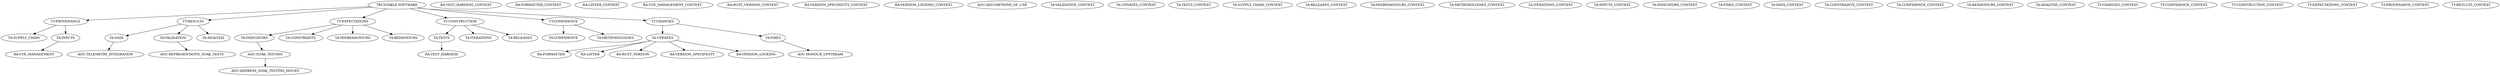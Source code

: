 # This file is automatically generated by dotstop and should not be edited manually.
# Generated using trustable 2025.5.29.

digraph G {
"TT-PROVENANCE" -> "TA-SUPPLY_CHAIN" [sha="8d155472be832a02dc508c2645f2b579fed6cd3375d81da79eb6e72e3529faf1"];
"TA-TESTS" -> "RA-TEST_HARNESS" [sha="18c7ca56e8874d847e2e180196fae98852aa9658832811905354438bf18dbce5"];
"RA-TEST_HARNESS_CONTEXT" [sha="1a3c4bc77d228289f20c6b7ddcc028489dc9d613c3858f533aae734eedaeea90"];
"RA-TEST_HARNESS" [sha="8a92c1d55473764dd92acdf9c7c3d9bb90fd222d200257e09654c129d3fb58c4"];
"TA-UPDATES" -> "RA-FORMATTER" [sha="8f6be967e10e9c072d131d18c2abddd7a99e8dcdc27b8d9712908fd343955b71"];
"RA-FORMATTER" [sha=e1cec1f1189092a7a610eb3c52879b8f22057ec1177823f552dd016fd1ffbd83];
"RA-FORMATTER_CONTEXT" [sha=ef8e0fc02ef1fd90b62cdf057b37f734f5ee7939bee5e752035be7330fbb8a44];
"TA-UPDATES" -> "RA-LINTER" [sha="4bc816fefe9a87d934060ec613ac13d7d480f427d8b568ee8997c56ad9d105a4"];
"RA-LINTER_CONTEXT" [sha="31502b977b54920c5a3623044000ed43a690d8a91567620d5f2a700847b16faa"];
"RA-LINTER" [sha=d18fb385199783b06be9bbaa66c94a13f7115a856dae1190d839ee3a82783da4];
"TA-INPUTS" -> "RA-CVE_MANAGEMENT" [sha="183f6d0274448b8716254b0c43e90e29c6d5bf477397212ea72b9699a3bcf7e7"];
"RA-CVE_MANAGEMENT_CONTEXT" [sha="4adf515d5e1b38acd63d8f07d22f1ea0ffb1aab8c2e49f93c2a272ced19674de"];
"RA-CVE_MANAGEMENT" [sha=c2a8ead96ef7a6eacae7e20a379ae40f5e5dbdc4a4761880d396d440a83dd20a];
"TA-UPDATES" -> "RA-RUST_VERSION" [sha=dd35c1ea1b9f67cd7eeb83458684244953655acb169e21d07667f6bbe6a3313f];
"TA-UPDATES" -> "RA-VERSION_SPECIFICITY" [sha="3e2d642e8dc61cd0ba1f0566e34ee431ec57fb28a7833bb14462c2cee05a1217"];
"RA-RUST_VERSION_CONTEXT" [sha="59f47289c359a74ed37c24391dd66c649646896fa480cef888083dae710230a5"];
"RA-RUST_VERSION" [sha="805259407164de1640f007ed23579f0a4095cc4a82b987cb31500cc715f8464c"];
"RA-VERSION_SPECIFICITY_CONTEXT" [sha="1a0f2957dee2ea6d8becab9aa110b71c41489aed644de91f2a27aea81b9fa3d4"];
"RA-VERSION_SPECIFICITY" [sha=ac091343911a939d4eed109acbd95bf7a6586445f373c80df39c288ed996aa04];
"RA-VERSION_LOCKING_CONTEXT" [sha=f69a01164337e3c5190a33b46320cd82b0937205f3a78d3717d74b4c75b0ca1d];
"TA-UPDATES" -> "RA-VERSION_LOCKING" [sha="969cb85ea4d653177819e8799cce4099204bb0c2221230e46c1ed7b68e44d12d"];
"RA-VERSION_LOCKING" [sha="7b0f56c1467121ba719a2419de9f34aa2e57bf35bc583de9bb32e473e896df6d"];
"TA-DATA" -> "AOU-TELEMETRY_INTEGRATION" [sha=b51ec551db44e549119e4c1adf12551654c19c0b713379fbbd08a1db9416bde7];
"TA-VALIDATION" -> "AOU-REPRESENTATIVE_SOAK_TESTS" [sha=d9bcaa96e0a5afd3ed76a9b8d34e8e236f7c12ca8abb0955ae39d6ec8eab6257];
"TA-FIXES" -> "AOU-HONOUR_UPSTREAM" [sha="34978fb97af4ff9203167c93b0241ca12975a335355278e1c696eac7c50c78dc"];
"AOU-SOAK_TESTING" -> "AOU-ADDRESS_SOAK_TESTING_ISSUES" [sha=a55c906a7d82ce810b27923163556e1535e227d80e610ef98675a615d8cf442c];
"TA-INDICATORS" -> "AOU-SOAK_TESTING" [sha=f49b0a46745293c69cd975dc6ce3beeaca8cc3e52471cfd2e107f29a0493e619];
"AOU-TELEMETRY_INTEGRATION" [sha=e64316307fec166099333f2549e8a573676285d06d90b255a218ad063d13ba20];
"AOU-REPRESENTATIVE_SOAK_TESTS" [sha="9343dd582a559738d4fb35b8c81916617100c8c7babbefa25eab8be680f25d09"];
"AOU-HONOUR_UPSTREAM" [sha=edef3bcf2a0b2e01362f856d0078bc58fb4147d020399864663520cb0d2dbbd9];
"AOU-ADDRESS_SOAK_TESTING_ISSUES" [sha=c30a707ed898a7826322969e4282fdc05b355adaedb81401d0684f7375bec03d];
"AOU-ASSUMPTIONS_OF_USE" [sha="43d5c67f83919de5b8061535cae6ff9740b52b160090da774da4ff0e567cc4de"];
"AOU-SOAK_TESTING" [sha=b1e25c3f37662a5498e7ea75f07a1257cc867e100fbad039315d1a55f003150c];
"TRUSTABLE-SOFTWARE" -> "TT-RESULTS" [sha="8ebd1a56b1758b78ba8aac3f4edae8522c5aa3f7f78f6e8bf20681a8dc641390"];
"TRUSTABLE-SOFTWARE" -> "TT-PROVENANCE" [sha=cb15a1198883c829414bcbfe8facf185761e76e1829dbd652c6ba43e845baf89];
"TRUSTABLE-SOFTWARE" -> "TT-EXPECTATIONS" [sha="095fa3de9e338cfe70bd170897b0e0f6c4baa562e9e8500af09c0e7113be4a7b"];
"TRUSTABLE-SOFTWARE" -> "TT-CONSTRUCTION" [sha=f0aa867b5e98cf2a613cb41e4c1781ef15c2d474da1256fe52f78143a3568ae3];
"TRUSTABLE-SOFTWARE" -> "TT-CONFIDENCE" [sha="794d2a149d7599a605f199ab0e0d06bcd0c368dd7ca3e0497b097944bb2292d0"];
"TRUSTABLE-SOFTWARE" -> "TT-CHANGES" [sha=e1d4ed97b6c3a3b63449525c756c595ac611378daabf9d391e4ab22eda83431d];
"TRUSTABLE-SOFTWARE" [sha="0ee34ac763c88e239317c910ece9e6c8e7630057d661880a668bce5746e6d0fc"];
"TT-CONFIDENCE" -> "TA-CONFIDENCE" [sha="8da51b08feaf190447b0ef3b81571e0d154d8ae14e5b6b6cdf3f733ba36a4416"];
"TT-CONFIDENCE" -> "TA-METHODOLOGIES" [sha=d851fc98bfe69918102c0fff3126d7868497acd05791ff989e99bd7f5d2c03f4];
"TT-RESULTS" -> "TA-ANALYSIS" [sha=e38dabbcd806b320bc91a14a99c80510402513454d239f2c68970abcc28696b3];
"TT-RESULTS" -> "TA-VALIDATION" [sha="5d01a5f457e49e0ca1bfbe343063210681e45c7ff3a4b408acd10e9e7c8f7442"];
"TT-RESULTS" -> "TA-DATA" [sha=c32ec353c886f8e8453fc81d3c22f79d0c3dd1c49ca61f8e3d667d9cfd2df333];
"TT-EXPECTATIONS" -> "TA-INDICATORS" [sha="02363119362f62b9c3e6964ce8ce1040cc02addc6744bff4988d7b800a325b27"];
"TT-EXPECTATIONS" -> "TA-CONSTRAINTS" [sha="0a27dfbdac555f0bf00df3bf9891ec8e3f0cd21e7b2fc0bef90bf1354bd136bc"];
"TT-EXPECTATIONS" -> "TA-MISBEHAVIOURS" [sha="3ed521c03263953246e4c328058c7a089f69b88fa4032fd7817abbd890112d39"];
"TT-EXPECTATIONS" -> "TA-BEHAVIOURS" [sha=c791907335b64629c40fa3904cb1ee2f90bcd108651d768bfdb5745e77f277a9];
"TT-CHANGES" -> "TA-UPDATES" [sha=e8fdebd723f00411bed32c98a1cd3b047d9f4d45724e29c1a57be00cc1e0c5c3];
"TT-CHANGES" -> "TA-FIXES" [sha="73c42e776c0f2067bec787580363c92032595da75573d5793f13c5e3559d044d"];
"TT-CONSTRUCTION" -> "TA-ITERATIONS" [sha="1365c148e1f8685e0c673a14b5aebb55d3542b6a2aa38614c23051a8cb797625"];
"TT-CONSTRUCTION" -> "TA-RELEASES" [sha="60673fda603b2c0da8ca6828b688e640168a78c53d8ba33d6d92a5943f1ed07a"];
"TT-CONSTRUCTION" -> "TA-TESTS" [sha=ab76e6a5f7779b0b3370f17fbafbbcafb891a5a68a0b01132706bdf737761857];
"TT-PROVENANCE" -> "TA-INPUTS" [sha="2522fb87e9a65707c0cf68f12e2076d40285e40adcbd9e90e92e4919e1deb563"];
"TT-CHANGES" [sha="4a086732b7536c247f46e786c690bc81c34fe82490fda85f0797983d1fa1ba72"];
"TA-VALIDATION_CONTEXT" [sha=a3b86d7cbdd98349ce1e55223d348390f44113e4c32302e0a304b2afa6f73e3d];
"TA-VALIDATION" [sha="20f6d87b89d9fbffe427a734ab70906c26ad787e53032a8c4f4d599227704be6"];
"TA-UPDATES_CONTEXT" [sha="04e9e385faa1a01f354f7077af2378c8487b2d321954b2f9ce3b3c0a110272bd"];
"TA-UPDATES" [sha="44c56d2467ce1ce550e15912c7aaa3ecd4a40a79791857dd9332030bce31f5fa"];
"TA-TESTS_CONTEXT" [sha=fda85ca058ad84df2a3c51f74acd479afd70c2d015a18dbcdcc2ff1dfb7ba860];
"TA-TESTS" [sha=ed86aaf1e6ad848c07f2b0bc94f9aba18939f434198384e66ce539af258fb7f2];
"TA-SUPPLY_CHAIN_CONTEXT" [sha="0b4fca46bde478eff251aa883e0ea721677de456ee7218dc30768bbdabf1ce69"];
"TA-SUPPLY_CHAIN" [sha=a77c65c60bae1a79e053f73b684ea9e9ff69ca2536302a23cfd5e822146debb3];
"TA-RELEASES_CONTEXT" [sha="3bc18d858d82083c47963f251977809baccb0a7d1f49ba0f31d12445eb75278a"];
"TA-RELEASES" [sha="0a9784300799d216ec66c67b32e2a896d8ba654a5ba232f527bf1444f2cafec8"];
"TA-MISBEHAVIOURS_CONTEXT" [sha="86add9c4fcfe0e674b236386efe32497d56084d2d8614dd53f6be048c5596b18"];
"TA-MISBEHAVIOURS" [sha="975a70f96b5d537f3deecb58ed526b8434f18491973e0fb3eaf6fdd8cf615cb6"];
"TA-METHODOLOGIES_CONTEXT" [sha="0895f04437bd2d63d95dbc074a5a3d41d618298beec6a0c45e68dfdbe4d61dc7"];
"TA-METHODOLOGIES" [sha="24d5a7953ffdf99b22eb1d9a8453158a85c8e96c899972d5bc44e4e70ddabcdc"];
"TA-ITERATIONS_CONTEXT" [sha="1cdec75985a4c7132da801f2bf33e10d1a6d6a552870eb4164cbd8a79493ca22"];
"TA-ITERATIONS" [sha="1add795875de0c57b63b29df099bea2177a69a4005280f0fe9ce098015e5e818"];
"TA-INPUTS_CONTEXT" [sha=a703e70c323a20a52f24c4d131430e4287dc2241a501361840940978fa4b403e];
"TA-INPUTS" [sha="02ddde2576c6b4da0b5b642e7a7ed18920d030cea3a79a451132d0c640340432"];
"TA-INDICATORS_CONTEXT" [sha="2cb8fdcf78f6e4d3420dae450f222f0099cbb5c5c8d9536d8203af2d44f3f5c6"];
"TA-INDICATORS" [sha=a5392ef1e3e40d82ef9a304d1304bf007fa85d961ab8ea268231cb212d763477];
"TA-FIXES_CONTEXT" [sha=c0e9a11cc56994cc5ee09c836bde241c226ac0abcdcd828d99af7d36f832190a];
"TA-FIXES" [sha="08f069034d1399c43c4321c5f05de72125f4155a8b68b9bbb2029cb679e6ad48"];
"TA-DATA_CONTEXT" [sha=c3da4727e428551f7413af7518fc5b491dda4b265c0dbb162281f80f832b212e];
"TA-DATA" [sha="796e4b5851340906568a47c4436c1fa67ca1c48c98a8b6a16b19283d04cea799"];
"TA-CONSTRAINTS_CONTEXT" [sha="141a016317a79350d678c61f0f27245624d058637c2d739882cc4ab2db3bf272"];
"TA-CONSTRAINTS" [sha=b6a7e9f9303c4d00b4cc7a9105b9371a0bbdbd6dfbdd19eb6a121d73f4e98d16];
"TA-CONFIDENCE_CONTEXT" [sha="2f2401a55b205031c9155fe649bd496081672bad5bba909d751d08fcbfa1880e"];
"TA-CONFIDENCE" [sha="61e0823f84462427ef0afb4f121fbeb91671867bb1c31ebf36c126415fa34fef"];
"TA-BEHAVIOURS_CONTEXT" [sha="19cec9808abed250aac6836d8b2291ded76c22a8648a3a2b0e8854c6fe2659d3"];
"TA-BEHAVIOURS" [sha="5d4efe1fa03929829eca8f81199d71ad49d0923f3dada54dbbe2c59b96416246"];
"TA-ANALYSIS_CONTEXT" [sha=f2115fc7084eeca6535a7d273c9508a17e732a2c417ab41a3ece0bb8cf8cfea9];
"TA-ANALYSIS" [sha="76cb774300c75d7b6a24c872fe691f2f0cd1d36cc4a2493e835f6b861bc79c34"];
"TT-CHANGES_CONTEXT" [sha=d044998e53c72c7ffb7213c181691770df8ca6550ab47b65849dd31ed61e9eca];
"TT-CONFIDENCE_CONTEXT" [sha="79aa858899753cf66adbc01c5149787e83878dfc8643db67e8afd6a08dfc038a"];
"TT-CONSTRUCTION_CONTEXT" [sha="5b68fe431bf979b6cc53dd701f37d61e212c5d21f28b40bea0aae3881e540082"];
"TT-EXPECTATIONS_CONTEXT" [sha="5a11a140bed063bce07dd3d20de386d2f4869dee72227bb8eb3e9c96998423ce"];
"TT-PROVENANCE_CONTEXT" [sha=cce7333a585814fed3fbee29e16c13efc19c575637d5393897f18f72ce0b5f41];
"TT-RESULTS_CONTEXT" [sha="767428792ccf9d14c7ce2529f0abaa0f8622ce28d8bbd245edd36db87279f4d3"];
"TT-RESULTS" [sha="5249bb84a61c58ef002ab86edba14ea9bc7f573f2a781626b995d79efc378ff2"];
"TT-PROVENANCE" [sha=a772c4dca5a5ce2480dbebc588ef6a8f979b98ed9f021937cb2d72384bee163b];
"TT-EXPECTATIONS" [sha=eb3b99bc2977f2e8039b7c51cb03d0c22024119fbd59c0a71b79873fae9d1547];
"TT-CONSTRUCTION" [sha=a8dba34d078e9e6346a32719778f8a21c5ab4fef561575ef684d0bb361a39e85];
"TT-CONFIDENCE" [sha=d3766ae21be69dc9751d87cb2e797a2cde7eaa894e9e4a8b93052894ddbff963];
}
